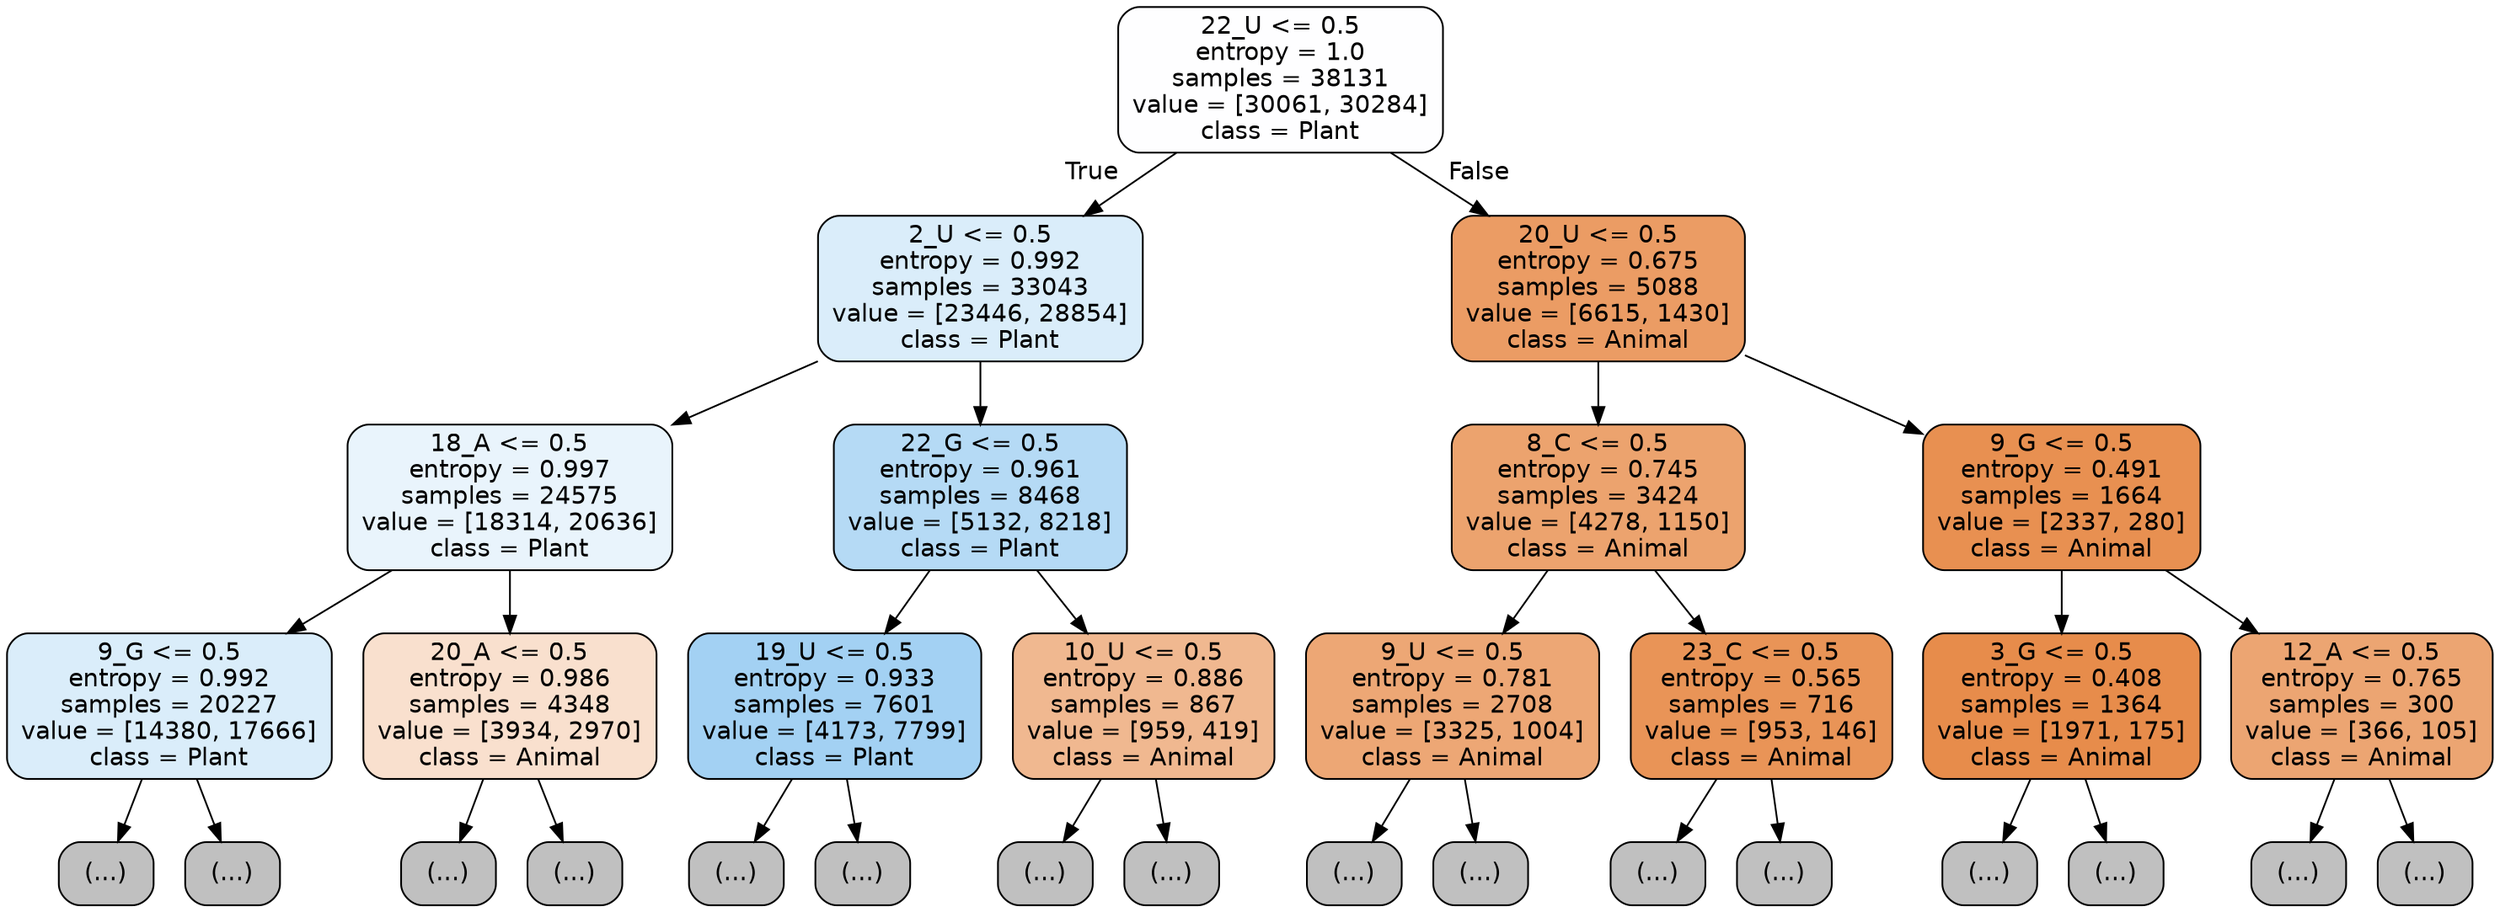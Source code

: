 digraph Tree {
node [shape=box, style="filled, rounded", color="black", fontname="helvetica"] ;
edge [fontname="helvetica"] ;
0 [label="22_U <= 0.5\nentropy = 1.0\nsamples = 38131\nvalue = [30061, 30284]\nclass = Plant", fillcolor="#fefeff"] ;
1 [label="2_U <= 0.5\nentropy = 0.992\nsamples = 33043\nvalue = [23446, 28854]\nclass = Plant", fillcolor="#daedfa"] ;
0 -> 1 [labeldistance=2.5, labelangle=45, headlabel="True"] ;
2 [label="18_A <= 0.5\nentropy = 0.997\nsamples = 24575\nvalue = [18314, 20636]\nclass = Plant", fillcolor="#e9f4fc"] ;
1 -> 2 ;
3 [label="9_G <= 0.5\nentropy = 0.992\nsamples = 20227\nvalue = [14380, 17666]\nclass = Plant", fillcolor="#daedfa"] ;
2 -> 3 ;
4 [label="(...)", fillcolor="#C0C0C0"] ;
3 -> 4 ;
6333 [label="(...)", fillcolor="#C0C0C0"] ;
3 -> 6333 ;
8618 [label="20_A <= 0.5\nentropy = 0.986\nsamples = 4348\nvalue = [3934, 2970]\nclass = Animal", fillcolor="#f9e0ce"] ;
2 -> 8618 ;
8619 [label="(...)", fillcolor="#C0C0C0"] ;
8618 -> 8619 ;
10536 [label="(...)", fillcolor="#C0C0C0"] ;
8618 -> 10536 ;
11089 [label="22_G <= 0.5\nentropy = 0.961\nsamples = 8468\nvalue = [5132, 8218]\nclass = Plant", fillcolor="#b5daf5"] ;
1 -> 11089 ;
11090 [label="19_U <= 0.5\nentropy = 0.933\nsamples = 7601\nvalue = [4173, 7799]\nclass = Plant", fillcolor="#a3d1f3"] ;
11089 -> 11090 ;
11091 [label="(...)", fillcolor="#C0C0C0"] ;
11090 -> 11091 ;
13434 [label="(...)", fillcolor="#C0C0C0"] ;
11090 -> 13434 ;
14343 [label="10_U <= 0.5\nentropy = 0.886\nsamples = 867\nvalue = [959, 419]\nclass = Animal", fillcolor="#f0b890"] ;
11089 -> 14343 ;
14344 [label="(...)", fillcolor="#C0C0C0"] ;
14343 -> 14344 ;
14691 [label="(...)", fillcolor="#C0C0C0"] ;
14343 -> 14691 ;
14804 [label="20_U <= 0.5\nentropy = 0.675\nsamples = 5088\nvalue = [6615, 1430]\nclass = Animal", fillcolor="#eb9c64"] ;
0 -> 14804 [labeldistance=2.5, labelangle=-45, headlabel="False"] ;
14805 [label="8_C <= 0.5\nentropy = 0.745\nsamples = 3424\nvalue = [4278, 1150]\nclass = Animal", fillcolor="#eca36e"] ;
14804 -> 14805 ;
14806 [label="9_U <= 0.5\nentropy = 0.781\nsamples = 2708\nvalue = [3325, 1004]\nclass = Animal", fillcolor="#eda775"] ;
14805 -> 14806 ;
14807 [label="(...)", fillcolor="#C0C0C0"] ;
14806 -> 14807 ;
15622 [label="(...)", fillcolor="#C0C0C0"] ;
14806 -> 15622 ;
15947 [label="23_C <= 0.5\nentropy = 0.565\nsamples = 716\nvalue = [953, 146]\nclass = Animal", fillcolor="#e99457"] ;
14805 -> 15947 ;
15948 [label="(...)", fillcolor="#C0C0C0"] ;
15947 -> 15948 ;
16185 [label="(...)", fillcolor="#C0C0C0"] ;
15947 -> 16185 ;
16218 [label="9_G <= 0.5\nentropy = 0.491\nsamples = 1664\nvalue = [2337, 280]\nclass = Animal", fillcolor="#e89051"] ;
14804 -> 16218 ;
16219 [label="3_G <= 0.5\nentropy = 0.408\nsamples = 1364\nvalue = [1971, 175]\nclass = Animal", fillcolor="#e78c4b"] ;
16218 -> 16219 ;
16220 [label="(...)", fillcolor="#C0C0C0"] ;
16219 -> 16220 ;
16447 [label="(...)", fillcolor="#C0C0C0"] ;
16219 -> 16447 ;
16548 [label="12_A <= 0.5\nentropy = 0.765\nsamples = 300\nvalue = [366, 105]\nclass = Animal", fillcolor="#eca572"] ;
16218 -> 16548 ;
16549 [label="(...)", fillcolor="#C0C0C0"] ;
16548 -> 16549 ;
16644 [label="(...)", fillcolor="#C0C0C0"] ;
16548 -> 16644 ;
}